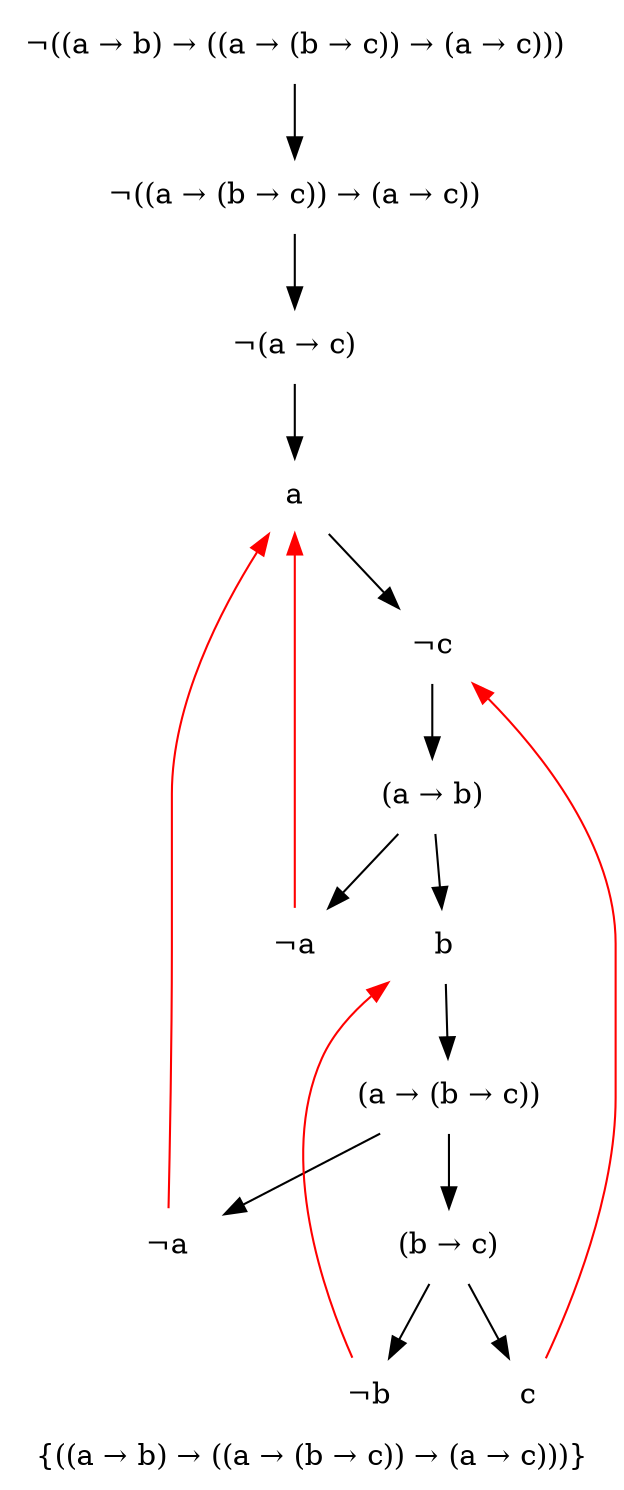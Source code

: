 digraph G {
	label = "{((a &rarr; b) &rarr; ((a &rarr; (b &rarr; c)) &rarr; (a &rarr; c)))}";
	node [ shape = "plaintext" ];
	0 [ label = "&not;((a &rarr; b) &rarr; ((a &rarr; (b &rarr; c)) &rarr; (a &rarr; c)))" ];
	1 [ label = "&not;((a &rarr; (b &rarr; c)) &rarr; (a &rarr; c))" ];
	0 -> 1;
	2 [ label = "&not;(a &rarr; c)" ];
	1 -> 2;
	3 [ label = "a" ];
	2 -> 3;
	4 [ label = "&not;c" ];
	3 -> 4;
	5 [ label = "(a &rarr; b)" ];
	4 -> 5;
	6 [ label = "&not;a" ];
	5 -> 6;
	6 -> 3 [ arrowtail = "normal", color = "red" ];
	7 [ label = "b" ];
	5 -> 7;
	8 [ label = "(a &rarr; (b &rarr; c))" ];
	7 -> 8;
	9 [ label = "&not;a" ];
	8 -> 9;
	9 -> 3 [ arrowtail = "normal", color = "red" ];
	10 [ label = "(b &rarr; c)" ];
	8 -> 10;
	11 [ label = "&not;b" ];
	10 -> 11;
	11 -> 7 [ arrowtail = "normal", color = "red" ];
	12 [ label = "c" ];
	10 -> 12;
	12 -> 4 [ arrowtail = "normal", color = "red" ];
}